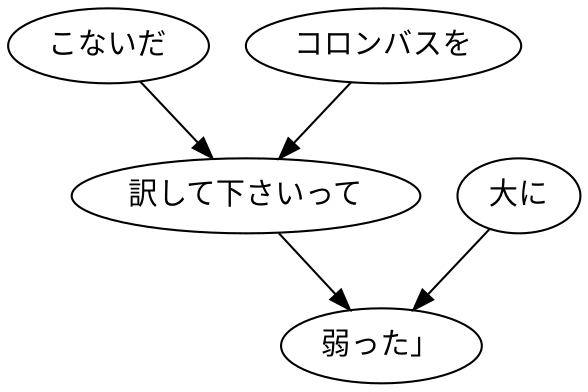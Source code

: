 digraph graph7505 {
	node0 [label="こないだ"];
	node1 [label="コロンバスを"];
	node2 [label="訳して下さいって"];
	node3 [label="大に"];
	node4 [label="弱った」"];
	node0 -> node2;
	node1 -> node2;
	node2 -> node4;
	node3 -> node4;
}
